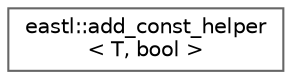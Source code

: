 digraph "类继承关系图"
{
 // LATEX_PDF_SIZE
  bgcolor="transparent";
  edge [fontname=Helvetica,fontsize=10,labelfontname=Helvetica,labelfontsize=10];
  node [fontname=Helvetica,fontsize=10,shape=box,height=0.2,width=0.4];
  rankdir="LR";
  Node0 [id="Node000000",label="eastl::add_const_helper\l\< T, bool \>",height=0.2,width=0.4,color="grey40", fillcolor="white", style="filled",URL="$structeastl_1_1add__const__helper.html",tooltip=" "];
}
